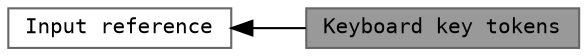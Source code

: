 digraph "Keyboard key tokens"
{
 // LATEX_PDF_SIZE
  bgcolor="transparent";
  edge [fontname=Terminal,fontsize=10,labelfontname=Helvetica,labelfontsize=10];
  node [fontname=Terminal,fontsize=10,shape=box,height=0.2,width=0.4];
  rankdir=LR;
  Node2 [label="Input reference",height=0.2,width=0.4,color="grey40", fillcolor="white", style="filled",URL="$group__input.html",tooltip="Functions and types related to input handling."];
  Node1 [label="Keyboard key tokens",height=0.2,width=0.4,color="gray40", fillcolor="grey60", style="filled", fontcolor="black",tooltip="Keyboard key tokens."];
  Node2->Node1 [shape=plaintext, dir="back", style="solid"];
}
